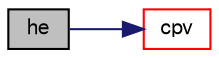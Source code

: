 digraph "he"
{
  bgcolor="transparent";
  edge [fontname="FreeSans",fontsize="10",labelfontname="FreeSans",labelfontsize="10"];
  node [fontname="FreeSans",fontsize="10",shape=record];
  rankdir="LR";
  Node11 [label="he",height=0.2,width=0.4,color="black", fillcolor="grey75", style="filled", fontcolor="black"];
  Node11 -> Node12 [color="midnightblue",fontsize="10",style="solid",fontname="FreeSans"];
  Node12 [label="cpv",height=0.2,width=0.4,color="red",URL="$a30386.html#a9852cd4d441fba5475698b2f87b01d67",tooltip="Heat capacity at constant volume [J/(kmol K)]. "];
}
